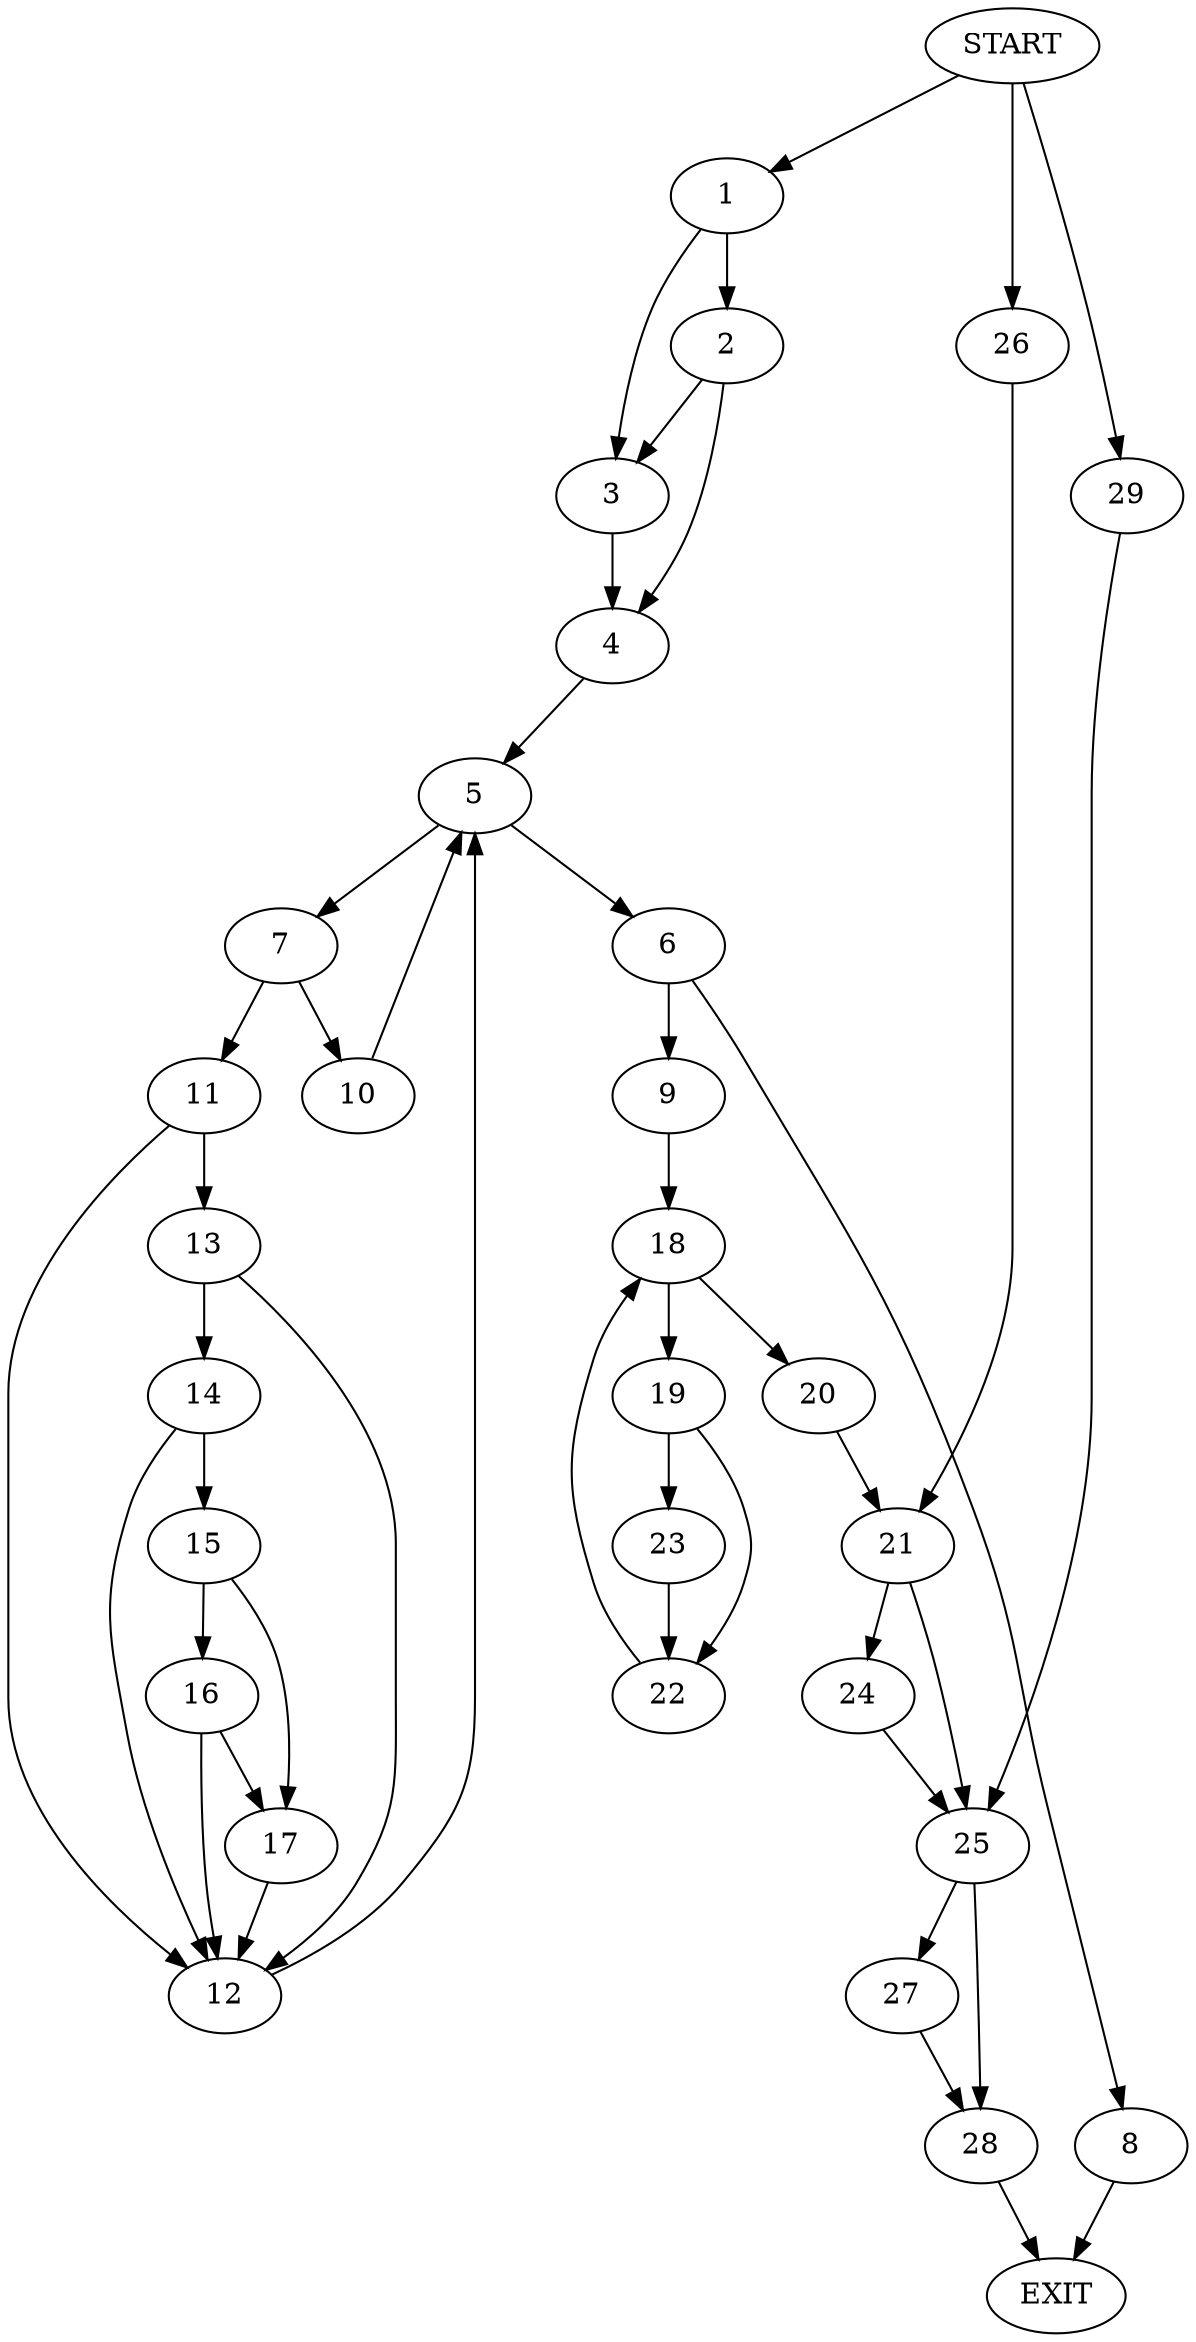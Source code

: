 digraph {
0 [label="START"]
30 [label="EXIT"]
0 -> 1
1 -> 2
1 -> 3
3 -> 4
2 -> 3
2 -> 4
4 -> 5
5 -> 6
5 -> 7
6 -> 8
6 -> 9
7 -> 10
7 -> 11
11 -> 12
11 -> 13
10 -> 5
12 -> 5
13 -> 14
13 -> 12
14 -> 15
14 -> 12
15 -> 16
15 -> 17
17 -> 12
16 -> 12
16 -> 17
9 -> 18
8 -> 30
18 -> 19
18 -> 20
20 -> 21
19 -> 22
19 -> 23
22 -> 18
23 -> 22
21 -> 24
21 -> 25
0 -> 26
26 -> 21
25 -> 27
25 -> 28
24 -> 25
0 -> 29
29 -> 25
27 -> 28
28 -> 30
}
